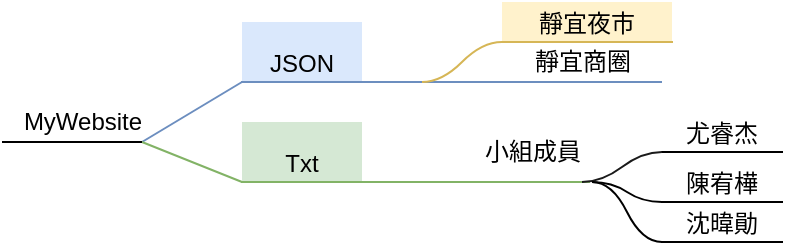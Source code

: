 <mxfile version="20.5.1" type="github">
  <diagram id="H4N9R5LghJVQEZ3n-6XR" name="第 1 页">
    <mxGraphModel dx="1004" dy="610" grid="1" gridSize="10" guides="1" tooltips="1" connect="1" arrows="1" fold="1" page="1" pageScale="1" pageWidth="827" pageHeight="1169" math="0" shadow="0">
      <root>
        <mxCell id="0" />
        <mxCell id="1" parent="0" />
        <mxCell id="X-EPhTyIyQfyFF5OFegS-5" value="" style="endArrow=none;html=1;rounded=0;fillColor=#dae8fc;strokeColor=#6c8ebf;" parent="1" target="X-EPhTyIyQfyFF5OFegS-6" edge="1">
          <mxGeometry width="50" height="50" relative="1" as="geometry">
            <mxPoint x="90" y="230" as="sourcePoint" />
            <mxPoint x="160" y="230" as="targetPoint" />
          </mxGeometry>
        </mxCell>
        <mxCell id="X-EPhTyIyQfyFF5OFegS-6" value="JSON" style="whiteSpace=wrap;html=1;shape=partialRectangle;top=0;left=0;bottom=1;right=0;points=[[0,1],[1,1]];align=center;verticalAlign=bottom;routingCenterY=0.5;snapToPoint=1;recursiveResize=0;autosize=1;treeFolding=1;treeMoving=1;newEdgeStyle={&quot;edgeStyle&quot;:&quot;entityRelationEdgeStyle&quot;,&quot;startArrow&quot;:&quot;none&quot;,&quot;endArrow&quot;:&quot;none&quot;,&quot;segment&quot;:10,&quot;curved&quot;:1};fillColor=#dae8fc;strokeColor=#6c8ebf;" parent="1" vertex="1" collapsed="1">
          <mxGeometry x="140" y="170" width="60" height="30" as="geometry" />
        </mxCell>
        <mxCell id="X-EPhTyIyQfyFF5OFegS-9" value="" style="endArrow=none;html=1;rounded=0;fillColor=#d5e8d4;strokeColor=#82b366;" parent="1" target="X-EPhTyIyQfyFF5OFegS-10" edge="1">
          <mxGeometry width="50" height="50" relative="1" as="geometry">
            <mxPoint x="90" y="230" as="sourcePoint" />
            <mxPoint x="160" y="230" as="targetPoint" />
          </mxGeometry>
        </mxCell>
        <mxCell id="X-EPhTyIyQfyFF5OFegS-10" value="Txt" style="whiteSpace=wrap;html=1;shape=partialRectangle;top=0;left=0;bottom=1;right=0;points=[[0,1],[1,1]];fillColor=#d5e8d4;align=center;verticalAlign=bottom;routingCenterY=0.5;snapToPoint=1;recursiveResize=0;autosize=1;treeFolding=1;treeMoving=1;newEdgeStyle={&quot;edgeStyle&quot;:&quot;entityRelationEdgeStyle&quot;,&quot;startArrow&quot;:&quot;none&quot;,&quot;endArrow&quot;:&quot;none&quot;,&quot;segment&quot;:10,&quot;curved&quot;:1};strokeColor=#82b366;" parent="1" vertex="1">
          <mxGeometry x="140" y="220" width="60" height="30" as="geometry" />
        </mxCell>
        <mxCell id="X-EPhTyIyQfyFF5OFegS-11" value="" style="endArrow=none;html=1;rounded=0;" parent="1" edge="1">
          <mxGeometry width="50" height="50" relative="1" as="geometry">
            <mxPoint x="20" y="230" as="sourcePoint" />
            <mxPoint x="90" y="230" as="targetPoint" />
          </mxGeometry>
        </mxCell>
        <mxCell id="X-EPhTyIyQfyFF5OFegS-12" value="MyWebsite" style="text;html=1;align=center;verticalAlign=middle;resizable=0;points=[];autosize=1;strokeColor=none;fillColor=none;" parent="1" vertex="1">
          <mxGeometry x="20" y="205" width="80" height="30" as="geometry" />
        </mxCell>
        <mxCell id="X-EPhTyIyQfyFF5OFegS-15" value="" style="endArrow=none;html=1;rounded=0;fillColor=#dae8fc;strokeColor=#6c8ebf;" parent="1" edge="1">
          <mxGeometry width="50" height="50" relative="1" as="geometry">
            <mxPoint x="200" y="200" as="sourcePoint" />
            <mxPoint x="350" y="200" as="targetPoint" />
            <Array as="points">
              <mxPoint x="240" y="200" />
            </Array>
          </mxGeometry>
        </mxCell>
        <mxCell id="X-EPhTyIyQfyFF5OFegS-18" value="" style="endArrow=none;html=1;rounded=0;fillColor=#d5e8d4;strokeColor=#82b366;" parent="1" edge="1">
          <mxGeometry width="50" height="50" relative="1" as="geometry">
            <mxPoint x="180" y="250" as="sourcePoint" />
            <mxPoint x="314" y="250" as="targetPoint" />
            <Array as="points">
              <mxPoint x="210" y="250" />
            </Array>
          </mxGeometry>
        </mxCell>
        <mxCell id="X-EPhTyIyQfyFF5OFegS-19" value="靜宜夜市" style="whiteSpace=wrap;html=1;shape=partialRectangle;top=0;left=0;bottom=1;right=0;points=[[0,1],[1,1]];fillColor=#fff2cc;align=center;verticalAlign=bottom;routingCenterY=0.5;snapToPoint=1;recursiveResize=0;autosize=1;treeFolding=1;treeMoving=1;newEdgeStyle={&quot;edgeStyle&quot;:&quot;entityRelationEdgeStyle&quot;,&quot;startArrow&quot;:&quot;none&quot;,&quot;endArrow&quot;:&quot;none&quot;,&quot;segment&quot;:10,&quot;curved&quot;:1};strokeColor=#d6b656;" parent="1" vertex="1">
          <mxGeometry x="270" y="160" width="85" height="20" as="geometry" />
        </mxCell>
        <mxCell id="X-EPhTyIyQfyFF5OFegS-20" value="" style="edgeStyle=entityRelationEdgeStyle;startArrow=none;endArrow=none;segment=10;curved=1;rounded=0;fillColor=#fff2cc;strokeColor=#d6b656;" parent="1" target="X-EPhTyIyQfyFF5OFegS-19" edge="1">
          <mxGeometry relative="1" as="geometry">
            <mxPoint x="230" y="200" as="sourcePoint" />
          </mxGeometry>
        </mxCell>
        <mxCell id="X-EPhTyIyQfyFF5OFegS-21" value="靜宜商圈" style="text;html=1;align=center;verticalAlign=middle;resizable=0;points=[];autosize=1;strokeColor=none;fillColor=none;" parent="1" vertex="1">
          <mxGeometry x="275" y="175" width="70" height="30" as="geometry" />
        </mxCell>
        <mxCell id="w00KznYsAEhmvyHcv5wP-1" value="小組成員" style="text;html=1;align=center;verticalAlign=middle;resizable=0;points=[];autosize=1;strokeColor=none;fillColor=none;" vertex="1" parent="1">
          <mxGeometry x="250" y="220" width="70" height="30" as="geometry" />
        </mxCell>
        <mxCell id="w00KznYsAEhmvyHcv5wP-5" value="尤睿杰" style="whiteSpace=wrap;html=1;shape=partialRectangle;top=0;left=0;bottom=1;right=0;points=[[0,1],[1,1]];align=center;verticalAlign=bottom;routingCenterY=0.5;snapToPoint=1;recursiveResize=0;autosize=1;treeFolding=1;treeMoving=1;newEdgeStyle={&quot;edgeStyle&quot;:&quot;entityRelationEdgeStyle&quot;,&quot;startArrow&quot;:&quot;none&quot;,&quot;endArrow&quot;:&quot;none&quot;,&quot;segment&quot;:10,&quot;curved&quot;:1};" vertex="1" parent="1">
          <mxGeometry x="350" y="220" width="60" height="15" as="geometry" />
        </mxCell>
        <mxCell id="w00KznYsAEhmvyHcv5wP-6" value="" style="edgeStyle=entityRelationEdgeStyle;startArrow=none;endArrow=none;segment=10;curved=1;rounded=0;fillColor=#d5e8d4;gradientColor=#97d077;strokeColor=#1A1A1A;" edge="1" target="w00KznYsAEhmvyHcv5wP-5" parent="1">
          <mxGeometry relative="1" as="geometry">
            <mxPoint x="310" y="250" as="sourcePoint" />
          </mxGeometry>
        </mxCell>
        <mxCell id="w00KznYsAEhmvyHcv5wP-8" value="陳宥樺" style="whiteSpace=wrap;html=1;shape=partialRectangle;top=0;left=0;bottom=1;right=0;points=[[0,1],[1,1]];align=center;verticalAlign=bottom;routingCenterY=0.5;snapToPoint=1;recursiveResize=0;autosize=1;treeFolding=1;treeMoving=1;newEdgeStyle={&quot;edgeStyle&quot;:&quot;entityRelationEdgeStyle&quot;,&quot;startArrow&quot;:&quot;none&quot;,&quot;endArrow&quot;:&quot;none&quot;,&quot;segment&quot;:10,&quot;curved&quot;:1};" vertex="1" parent="1">
          <mxGeometry x="350" y="240" width="60" height="20" as="geometry" />
        </mxCell>
        <mxCell id="w00KznYsAEhmvyHcv5wP-9" value="" style="edgeStyle=entityRelationEdgeStyle;startArrow=none;endArrow=none;segment=10;curved=1;rounded=0;fillColor=#d5e8d4;gradientColor=#97d077;strokeColor=#000000;" edge="1" parent="1">
          <mxGeometry relative="1" as="geometry">
            <mxPoint x="315" y="250" as="sourcePoint" />
            <mxPoint x="350" y="260" as="targetPoint" />
          </mxGeometry>
        </mxCell>
        <mxCell id="w00KznYsAEhmvyHcv5wP-13" value="" style="edgeStyle=entityRelationEdgeStyle;startArrow=none;endArrow=none;segment=10;curved=1;rounded=0;fillColor=#d5e8d4;gradientColor=#97d077;strokeColor=#000000;" edge="1" parent="1">
          <mxGeometry relative="1" as="geometry">
            <mxPoint x="315" y="250" as="sourcePoint" />
            <mxPoint x="350" y="280" as="targetPoint" />
          </mxGeometry>
        </mxCell>
        <mxCell id="w00KznYsAEhmvyHcv5wP-15" value="沈暐勛" style="whiteSpace=wrap;html=1;shape=partialRectangle;top=0;left=0;bottom=1;right=0;points=[[0,1],[1,1]];align=center;verticalAlign=bottom;routingCenterY=0.5;snapToPoint=1;recursiveResize=0;autosize=1;treeFolding=1;treeMoving=1;newEdgeStyle={&quot;edgeStyle&quot;:&quot;entityRelationEdgeStyle&quot;,&quot;startArrow&quot;:&quot;none&quot;,&quot;endArrow&quot;:&quot;none&quot;,&quot;segment&quot;:10,&quot;curved&quot;:1};" vertex="1" collapsed="1" parent="1">
          <mxGeometry x="350" y="270" width="60" height="10" as="geometry" />
        </mxCell>
      </root>
    </mxGraphModel>
  </diagram>
</mxfile>
